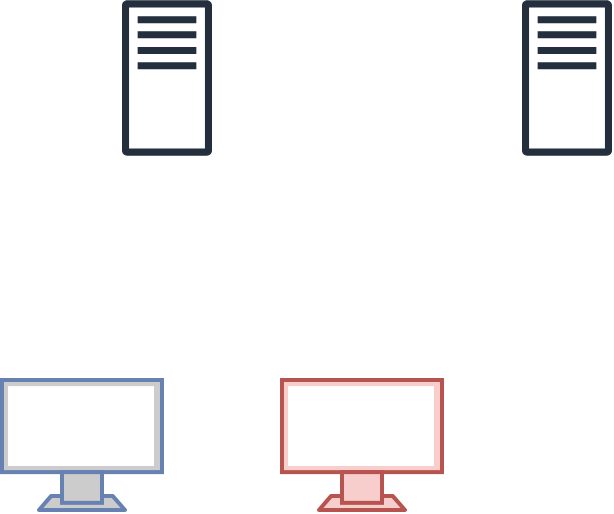 <mxfile version="24.4.13" type="github">
  <diagram name="Page-1" id="yr_6O-TUsdDgrgHTEDQm">
    <mxGraphModel dx="1434" dy="782" grid="1" gridSize="10" guides="1" tooltips="1" connect="1" arrows="1" fold="1" page="1" pageScale="1" pageWidth="850" pageHeight="1100" math="0" shadow="0">
      <root>
        <mxCell id="0" />
        <mxCell id="1" parent="0" />
        <mxCell id="C7IKwhXd_Aypfd3TvwRn-1" value="" style="sketch=0;outlineConnect=0;fontColor=#232F3E;gradientColor=none;fillColor=#232F3D;strokeColor=none;dashed=0;verticalLabelPosition=bottom;verticalAlign=top;align=center;html=1;fontSize=12;fontStyle=0;aspect=fixed;pointerEvents=1;shape=mxgraph.aws4.traditional_server;" vertex="1" parent="1">
          <mxGeometry x="200" y="360" width="45" height="78" as="geometry" />
        </mxCell>
        <mxCell id="C7IKwhXd_Aypfd3TvwRn-2" value="" style="sketch=0;outlineConnect=0;fontColor=#232F3E;gradientColor=none;fillColor=#232F3D;strokeColor=none;dashed=0;verticalLabelPosition=bottom;verticalAlign=top;align=center;html=1;fontSize=12;fontStyle=0;aspect=fixed;pointerEvents=1;shape=mxgraph.aws4.traditional_server;" vertex="1" parent="1">
          <mxGeometry x="400" y="360" width="45" height="78" as="geometry" />
        </mxCell>
        <mxCell id="C7IKwhXd_Aypfd3TvwRn-3" value="" style="fontColor=#0066CC;verticalAlign=top;verticalLabelPosition=bottom;labelPosition=center;align=center;html=1;outlineConnect=0;fillColor=#CCCCCC;strokeColor=#6881B3;gradientColor=none;gradientDirection=north;strokeWidth=2;shape=mxgraph.networks.monitor;" vertex="1" parent="1">
          <mxGeometry x="140" y="550" width="80" height="65" as="geometry" />
        </mxCell>
        <mxCell id="C7IKwhXd_Aypfd3TvwRn-4" value="" style="verticalAlign=top;verticalLabelPosition=bottom;labelPosition=center;align=center;html=1;outlineConnect=0;fillColor=#f8cecc;strokeColor=#b85450;gradientDirection=north;strokeWidth=2;shape=mxgraph.networks.monitor;" vertex="1" parent="1">
          <mxGeometry x="280" y="550" width="80" height="65" as="geometry" />
        </mxCell>
      </root>
    </mxGraphModel>
  </diagram>
</mxfile>
